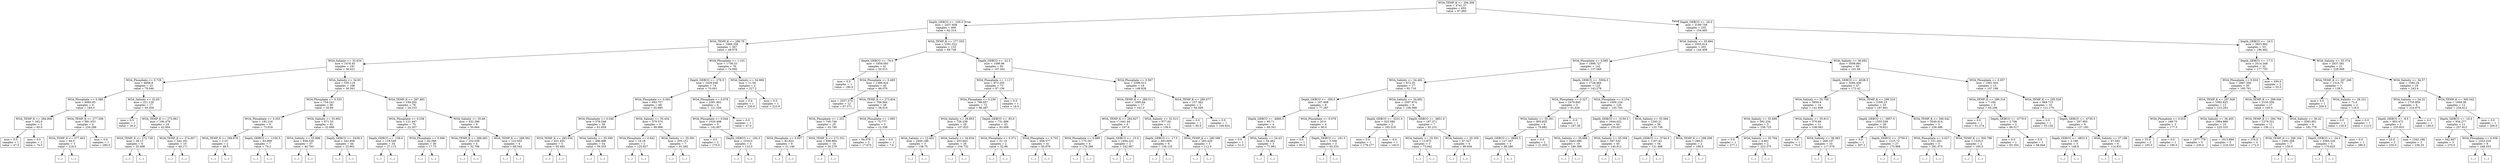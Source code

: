 digraph Tree {
node [shape=box] ;
0 [label="WOA_TEMP_K <= 294.306\nmse = 4741.37\nsamples = 655\nvalue = 97.893"] ;
1 [label="Depth_GEBCO <= -100.0\nmse = 2437.658\nsamples = 400\nvalue = 62.314"] ;
0 -> 1 [labeldistance=2.5, labelangle=45, headlabel="True"] ;
2 [label="WOA_TEMP_K <= 288.79\nmse = 1868.358\nsamples = 267\nvalue = 48.078"] ;
1 -> 2 ;
3 [label="WOA_Salinity <= 33.634\nmse = 1476.45\nsamples = 191\nvalue = 36.621"] ;
2 -> 3 ;
4 [label="WOA_Phosphate <= 0.729\nmse = 6008.8\nsamples = 23\nvalue = 79.046"] ;
3 -> 4 ;
5 [label="WOA_Phosphate <= 0.389\nmse = 6683.85\nsamples = 6\nvalue = 183.5"] ;
4 -> 5 ;
6 [label="WOA_TEMP_K <= 284.006\nmse = 162.0\nsamples = 2\nvalue = 65.0"] ;
5 -> 6 ;
7 [label="mse = 0.0\nsamples = 1\nvalue = 47.0"] ;
6 -> 7 ;
8 [label="mse = 0.0\nsamples = 1\nvalue = 74.0"] ;
6 -> 8 ;
9 [label="WOA_TEMP_K <= 277.506\nmse = 881.633\nsamples = 4\nvalue = 234.286"] ;
5 -> 9 ;
10 [label="WOA_TEMP_K <= 277.403\nmse = 64.0\nsamples = 3\nvalue = 216.0"] ;
9 -> 10 ;
11 [label="(...)"] ;
10 -> 11 ;
12 [label="(...)"] ;
10 -> 12 ;
13 [label="mse = 0.0\nsamples = 1\nvalue = 280.0"] ;
9 -> 13 ;
14 [label="WOA_Salinity <= 32.65\nmse = 221.126\nsamples = 17\nvalue = 40.359"] ;
4 -> 14 ;
15 [label="mse = 0.0\nsamples = 1\nvalue = 20.0"] ;
14 -> 15 ;
16 [label="WOA_TEMP_K <= 273.961\nmse = 190.479\nsamples = 16\nvalue = 42.904"] ;
14 -> 16 ;
17 [label="WOA_TEMP_K <= 272.728\nmse = 28.13\nsamples = 6\nvalue = 35.498"] ;
16 -> 17 ;
18 [label="(...)"] ;
17 -> 18 ;
23 [label="(...)"] ;
17 -> 23 ;
28 [label="WOA_TEMP_K <= 274.007\nmse = 242.161\nsamples = 10\nvalue = 49.171"] ;
16 -> 28 ;
29 [label="(...)"] ;
28 -> 29 ;
32 [label="(...)"] ;
28 -> 32 ;
41 [label="WOA_Salinity <= 34.93\nmse = 535.119\nsamples = 168\nvalue = 30.561"] ;
3 -> 41 ;
42 [label="WOA_Phosphate <= 0.533\nmse = 754.241\nsamples = 90\nvalue = 35.84"] ;
41 -> 42 ;
43 [label="WOA_Phosphate <= 0.353\nmse = 192.216\nsamples = 9\nvalue = 73.618"] ;
42 -> 43 ;
44 [label="WOA_TEMP_K <= 284.676\nmse = 2.25\nsamples = 2\nvalue = 48.5"] ;
43 -> 44 ;
45 [label="(...)"] ;
44 -> 45 ;
46 [label="(...)"] ;
44 -> 46 ;
47 [label="Depth_GEBCO <= -1330.5\nmse = 63.069\nsamples = 7\nvalue = 79.2"] ;
43 -> 47 ;
48 [label="(...)"] ;
47 -> 48 ;
51 [label="(...)"] ;
47 -> 51 ;
58 [label="WOA_Salinity <= 33.902\nmse = 671.53\nsamples = 81\nvalue = 32.668"] ;
42 -> 58 ;
59 [label="WOA_Salinity <= 33.899\nmse = 938.529\nsamples = 37\nvalue = 40.793"] ;
58 -> 59 ;
60 [label="(...)"] ;
59 -> 60 ;
129 [label="(...)"] ;
59 -> 129 ;
130 [label="Depth_GEBCO <= -5438.5\nmse = 342.958\nsamples = 44\nvalue = 25.801"] ;
58 -> 130 ;
131 [label="(...)"] ;
130 -> 131 ;
132 [label="(...)"] ;
130 -> 132 ;
217 [label="WOA_TEMP_K <= 287.483\nmse = 194.292\nsamples = 78\nvalue = 24.153"] ;
41 -> 217 ;
218 [label="WOA_Phosphate <= 0.538\nmse = 121.447\nsamples = 70\nvalue = 22.207"] ;
217 -> 218 ;
219 [label="Depth_GEBCO <= -139.0\nmse = 118.548\nsamples = 34\nvalue = 27.115"] ;
218 -> 219 ;
220 [label="(...)"] ;
219 -> 220 ;
249 [label="(...)"] ;
219 -> 249 ;
260 [label="WOA_Phosphate <= 0.566\nmse = 82.068\nsamples = 36\nvalue = 17.73"] ;
218 -> 260 ;
261 [label="(...)"] ;
260 -> 261 ;
276 [label="(...)"] ;
260 -> 276 ;
287 [label="WOA_Salinity <= 35.68\nmse = 432.396\nsamples = 8\nvalue = 50.664"] ;
217 -> 287 ;
288 [label="WOA_TEMP_K <= 288.283\nmse = 102.638\nsamples = 4\nvalue = 32.786"] ;
287 -> 288 ;
289 [label="(...)"] ;
288 -> 289 ;
294 [label="(...)"] ;
288 -> 294 ;
295 [label="WOA_TEMP_K <= 288.362\nmse = 122.932\nsamples = 4\nvalue = 68.542"] ;
287 -> 295 ;
296 [label="(...)"] ;
295 -> 296 ;
299 [label="(...)"] ;
295 -> 299 ;
300 [label="WOA_Phosphate <= 1.101\nmse = 1756.33\nsamples = 76\nvalue = 74.992"] ;
2 -> 300 ;
301 [label="Depth_GEBCO <= -278.5\nmse = 1029.046\nsamples = 74\nvalue = 70.001"] ;
300 -> 301 ;
302 [label="WOA_Phosphate <= 0.563\nmse = 692.757\nsamples = 68\nvalue = 65.895"] ;
301 -> 302 ;
303 [label="WOA_Phosphate <= 0.046\nmse = 576.548\nsamples = 59\nvalue = 61.859"] ;
302 -> 303 ;
304 [label="WOA_TEMP_K <= 293.034\nmse = 431.455\nsamples = 5\nvalue = 95.482"] ;
303 -> 304 ;
305 [label="(...)"] ;
304 -> 305 ;
308 [label="(...)"] ;
304 -> 308 ;
311 [label="WOA_Salinity <= 35.599\nmse = 496.896\nsamples = 54\nvalue = 59.355"] ;
303 -> 311 ;
312 [label="(...)"] ;
311 -> 312 ;
359 [label="(...)"] ;
311 -> 359 ;
404 [label="WOA_Salinity <= 35.434\nmse = 379.574\nsamples = 9\nvalue = 99.868"] ;
302 -> 404 ;
405 [label="WOA_Phosphate <= 0.642\nmse = 18.16\nsamples = 2\nvalue = 125.627"] ;
404 -> 405 ;
406 [label="(...)"] ;
405 -> 406 ;
407 [label="(...)"] ;
405 -> 407 ;
408 [label="WOA_Salinity <= 35.591\nmse = 205.151\nsamples = 7\nvalue = 91.282"] ;
404 -> 408 ;
409 [label="(...)"] ;
408 -> 409 ;
416 [label="(...)"] ;
408 -> 416 ;
421 [label="WOA_Phosphate <= 0.079\nmse = 2381.802\nsamples = 6\nvalue = 121.556"] ;
301 -> 421 ;
422 [label="WOA_Phosphate <= 0.044\nmse = 1020.408\nsamples = 5\nvalue = 142.857"] ;
421 -> 422 ;
423 [label="mse = 0.0\nsamples = 2\nvalue = 170.0"] ;
422 -> 423 ;
424 [label="Depth_GEBCO <= -182.0\nmse = 1016.0\nsamples = 3\nvalue = 132.0"] ;
422 -> 424 ;
425 [label="(...)"] ;
424 -> 425 ;
428 [label="(...)"] ;
424 -> 428 ;
429 [label="mse = 0.0\nsamples = 1\nvalue = 47.0"] ;
421 -> 429 ;
430 [label="WOA_Salinity <= 34.969\nmse = 11.56\nsamples = 2\nvalue = 227.2"] ;
300 -> 430 ;
431 [label="mse = 0.0\nsamples = 1\nvalue = 230.6"] ;
430 -> 431 ;
432 [label="mse = 0.0\nsamples = 1\nvalue = 223.8"] ;
430 -> 432 ;
433 [label="WOA_TEMP_K <= 277.555\nmse = 2391.522\nsamples = 133\nvalue = 89.748"] ;
1 -> 433 ;
434 [label="Depth_GEBCO <= -76.0\nmse = 1859.593\nsamples = 41\nvalue = 50.015"] ;
433 -> 434 ;
435 [label="mse = 0.0\nsamples = 1\nvalue = 180.0"] ;
434 -> 435 ;
436 [label="WOA_Phosphate <= 0.485\nmse = 1388.424\nsamples = 40\nvalue = 46.076"] ;
434 -> 436 ;
437 [label="mse = 2557.374\nsamples = 12\nvalue = 67.571"] ;
436 -> 437 ;
438 [label="WOA_TEMP_K <= 273.834\nmse = 766.944\nsamples = 28\nvalue = 38.618"] ;
436 -> 438 ;
439 [label="WOA_Phosphate <= 1.251\nmse = 740.746\nsamples = 25\nvalue = 43.746"] ;
438 -> 439 ;
440 [label="WOA_Phosphate <= 0.937\nmse = 82.823\nsamples = 9\nvalue = 31.146"] ;
439 -> 440 ;
441 [label="(...)"] ;
440 -> 441 ;
442 [label="(...)"] ;
440 -> 442 ;
445 [label="WOA_TEMP_K <= 272.351\nmse = 956.894\nsamples = 16\nvalue = 50.279"] ;
439 -> 445 ;
446 [label="(...)"] ;
445 -> 446 ;
461 [label="(...)"] ;
445 -> 461 ;
464 [label="WOA_Phosphate <= 1.095\nmse = 75.777\nsamples = 3\nvalue = 12.338"] ;
438 -> 464 ;
465 [label="mse = 94.576\nsamples = 2\nvalue = 17.675"] ;
464 -> 465 ;
466 [label="mse = 0.0\nsamples = 1\nvalue = 7.0"] ;
464 -> 466 ;
467 [label="Depth_GEBCO <= -22.5\nmse = 1599.96\nsamples = 92\nvalue = 107.641"] ;
433 -> 467 ;
468 [label="WOA_Phosphate <= 1.117\nmse = 873.355\nsamples = 73\nvalue = 97.156"] ;
467 -> 468 ;
469 [label="WOA_Phosphate <= 0.239\nmse = 780.957\nsamples = 72\nvalue = 98.487"] ;
468 -> 469 ;
470 [label="WOA_Salinity <= 28.853\nmse = 726.238\nsamples = 29\nvalue = 107.825"] ;
469 -> 470 ;
471 [label="WOA_Salinity <= 12.401\nmse = 2400.188\nsamples = 3\nvalue = 138.75"] ;
470 -> 471 ;
472 [label="(...)"] ;
471 -> 472 ;
473 [label="(...)"] ;
471 -> 473 ;
476 [label="WOA_Salinity <= 34.634\nmse = 453.643\nsamples = 26\nvalue = 104.732"] ;
470 -> 476 ;
477 [label="(...)"] ;
476 -> 477 ;
494 [label="(...)"] ;
476 -> 494 ;
511 [label="Depth_GEBCO <= -83.0\nmse = 731.886\nsamples = 43\nvalue = 93.008"] ;
469 -> 511 ;
512 [label="WOA_Phosphate <= 0.371\nmse = 31.19\nsamples = 2\nvalue = 52.86"] ;
511 -> 512 ;
513 [label="(...)"] ;
512 -> 513 ;
514 [label="(...)"] ;
512 -> 514 ;
515 [label="WOA_Phosphate <= 0.703\nmse = 658.577\nsamples = 41\nvalue = 95.876"] ;
511 -> 515 ;
516 [label="(...)"] ;
515 -> 516 ;
577 [label="(...)"] ;
515 -> 577 ;
578 [label="mse = 0.0\nsamples = 1\nvalue = 18.0"] ;
468 -> 578 ;
579 [label="WOA_Phosphate <= 0.567\nmse = 2299.013\nsamples = 19\nvalue = 149.928"] ;
467 -> 579 ;
580 [label="WOA_TEMP_K <= 289.511\nmse = 1995.84\nsamples = 17\nvalue = 161.0"] ;
579 -> 580 ;
581 [label="WOA_TEMP_K <= 283.827\nmse = 1441.44\nsamples = 6\nvalue = 197.6"] ;
580 -> 581 ;
582 [label="WOA_Phosphate <= 0.488\nmse = 175.347\nsamples = 4\nvalue = 178.286"] ;
581 -> 582 ;
583 [label="(...)"] ;
582 -> 583 ;
584 [label="(...)"] ;
582 -> 584 ;
587 [label="Depth_GEBCO <= -15.5\nmse = 1494.222\nsamples = 2\nvalue = 242.667"] ;
581 -> 587 ;
588 [label="(...)"] ;
587 -> 588 ;
589 [label="(...)"] ;
587 -> 589 ;
590 [label="WOA_Salinity <= 32.513\nmse = 877.04\nsamples = 11\nvalue = 136.6"] ;
580 -> 590 ;
591 [label="Depth_GEBCO <= -17.5\nmse = 403.609\nsamples = 6\nvalue = 158.125"] ;
590 -> 591 ;
592 [label="(...)"] ;
591 -> 592 ;
593 [label="(...)"] ;
591 -> 593 ;
602 [label="WOA_TEMP_K <= 290.589\nmse = 283.429\nsamples = 5\nvalue = 112.0"] ;
590 -> 602 ;
603 [label="(...)"] ;
602 -> 603 ;
604 [label="(...)"] ;
602 -> 604 ;
611 [label="WOA_TEMP_K <= 280.077\nmse = 137.362\nsamples = 2\nvalue = 94.569"] ;
579 -> 611 ;
612 [label="mse = 0.0\nsamples = 1\nvalue = 85.0"] ;
611 -> 612 ;
613 [label="mse = 0.0\nsamples = 1\nvalue = 108.924"] ;
611 -> 613 ;
614 [label="Depth_GEBCO <= -26.0\nmse = 3189.759\nsamples = 255\nvalue = 154.483"] ;
0 -> 614 [labeldistance=2.5, labelangle=-45, headlabel="False"] ;
615 [label="WOA_Salinity <= 35.694\nmse = 2505.914\nsamples = 202\nvalue = 144.408"] ;
614 -> 615 ;
616 [label="WOA_Phosphate <= 0.085\nmse = 1898.727\nsamples = 142\nvalue = 137.069"] ;
615 -> 616 ;
617 [label="WOA_Salinity <= 34.482\nmse = 872.35\nsamples = 17\nvalue = 92.716"] ;
616 -> 617 ;
618 [label="Depth_GEBCO <= -356.0\nmse = 167.608\nsamples = 8\nvalue = 77.287"] ;
617 -> 618 ;
619 [label="Depth_GEBCO <= -4806.5\nmse = 95.71\nsamples = 4\nvalue = 69.341"] ;
618 -> 619 ;
620 [label="mse = 0.0\nsamples = 1\nvalue = 51.0"] ;
619 -> 620 ;
621 [label="WOA_Salinity <= 34.43\nmse = 54.462\nsamples = 3\nvalue = 71.961"] ;
619 -> 621 ;
622 [label="(...)"] ;
621 -> 622 ;
625 [label="(...)"] ;
621 -> 625 ;
626 [label="WOA_Phosphate <= 0.078\nmse = 20.0\nsamples = 4\nvalue = 90.0"] ;
618 -> 626 ;
627 [label="mse = 0.0\nsamples = 1\nvalue = 85.0"] ;
626 -> 627 ;
628 [label="Depth_GEBCO <= -161.5\nmse = 5.556\nsamples = 3\nvalue = 93.333"] ;
626 -> 628 ;
629 [label="(...)"] ;
628 -> 629 ;
630 [label="(...)"] ;
628 -> 630 ;
633 [label="WOA_Salinity <= 34.692\nmse = 1097.974\nsamples = 9\nvalue = 106.089"] ;
617 -> 633 ;
634 [label="Depth_GEBCO <= -3231.0\nmse = 325.586\nsamples = 2\nvalue = 165.518"] ;
633 -> 634 ;
635 [label="mse = 0.0\nsamples = 1\nvalue = 178.277"] ;
634 -> 635 ;
636 [label="mse = -0.0\nsamples = 1\nvalue = 140.0"] ;
634 -> 636 ;
637 [label="Depth_GEBCO <= -4851.0\nmse = 187.371\nsamples = 7\nvalue = 91.231"] ;
633 -> 637 ;
638 [label="WOA_Salinity <= 35.591\nmse = 13.875\nsamples = 3\nvalue = 73.842"] ;
637 -> 638 ;
639 [label="(...)"] ;
638 -> 639 ;
642 [label="(...)"] ;
638 -> 642 ;
643 [label="WOA_Salinity <= 35.359\nmse = 47.327\nsamples = 4\nvalue = 99.926"] ;
637 -> 643 ;
644 [label="(...)"] ;
643 -> 644 ;
649 [label="(...)"] ;
643 -> 649 ;
650 [label="Depth_GEBCO <= -5584.0\nmse = 1728.464\nsamples = 125\nvalue = 143.278"] ;
616 -> 650 ;
651 [label="WOA_Phosphate <= 0.327\nmse = 1679.845\nsamples = 5\nvalue = 91.826"] ;
650 -> 651 ;
652 [label="WOA_Salinity <= 35.361\nmse = 605.835\nsamples = 4\nvalue = 79.882"] ;
651 -> 652 ;
653 [label="Depth_GEBCO <= -6665.5\nmse = 127.347\nsamples = 3\nvalue = 88.286"] ;
652 -> 653 ;
654 [label="(...)"] ;
653 -> 654 ;
657 [label="(...)"] ;
653 -> 657 ;
658 [label="mse = 0.0\nsamples = 1\nvalue = 21.053"] ;
652 -> 658 ;
659 [label="mse = -0.0\nsamples = 1\nvalue = 187.38"] ;
651 -> 659 ;
660 [label="WOA_Phosphate <= 0.154\nmse = 1600.134\nsamples = 120\nvalue = 145.703"] ;
650 -> 660 ;
661 [label="Depth_GEBCO <= -3150.5\nmse = 1644.022\nsamples = 64\nvalue = 155.927"] ;
660 -> 661 ;
662 [label="WOA_Salinity <= 35.688\nmse = 2402.096\nsamples = 19\nvalue = 186.398"] ;
661 -> 662 ;
663 [label="(...)"] ;
662 -> 663 ;
694 [label="(...)"] ;
662 -> 694 ;
695 [label="WOA_Salinity <= 35.358\nmse = 587.532\nsamples = 45\nvalue = 140.912"] ;
661 -> 695 ;
696 [label="(...)"] ;
695 -> 696 ;
753 [label="(...)"] ;
695 -> 753 ;
754 [label="WOA_Salinity <= 35.584\nmse = 1283.21\nsamples = 56\nvalue = 133.736"] ;
660 -> 754 ;
755 [label="Depth_GEBCO <= -3744.0\nmse = 1167.43\nsamples = 54\nvalue = 131.468"] ;
754 -> 755 ;
756 [label="(...)"] ;
755 -> 756 ;
797 [label="(...)"] ;
755 -> 797 ;
852 [label="WOA_TEMP_K <= 298.208\nmse = 288.0\nsamples = 2\nvalue = 198.0"] ;
754 -> 852 ;
853 [label="(...)"] ;
852 -> 853 ;
854 [label="(...)"] ;
852 -> 854 ;
855 [label="WOA_Salinity <= 36.692\nmse = 3508.891\nsamples = 60\nvalue = 161.66"] ;
615 -> 855 ;
856 [label="Depth_GEBCO <= -4028.5\nmse = 3284.456\nsamples = 47\nvalue = 172.42"] ;
855 -> 856 ;
857 [label="WOA_Salinity <= 35.758\nmse = 3859.4\nsamples = 14\nvalue = 141.939"] ;
856 -> 857 ;
858 [label="WOA_Salinity <= 35.699\nmse = 592.234\nsamples = 3\nvalue = 238.725"] ;
857 -> 858 ;
859 [label="mse = 0.0\nsamples = 1\nvalue = 277.1"] ;
858 -> 859 ;
860 [label="WOA_Salinity <= 35.704\nmse = 4.461\nsamples = 2\nvalue = 223.375"] ;
858 -> 860 ;
861 [label="(...)"] ;
860 -> 861 ;
862 [label="(...)"] ;
860 -> 862 ;
863 [label="WOA_Salinity <= 35.913\nmse = 576.69\nsamples = 11\nvalue = 108.063"] ;
857 -> 863 ;
864 [label="mse = 0.0\nsamples = 1\nvalue = 70.0"] ;
863 -> 864 ;
865 [label="WOA_Salinity <= 36.063\nmse = 268.107\nsamples = 10\nvalue = 117.579"] ;
863 -> 865 ;
866 [label="(...)"] ;
865 -> 866 ;
867 [label="(...)"] ;
865 -> 867 ;
884 [label="WOA_TEMP_K <= 299.316\nmse = 2300.15\nsamples = 33\nvalue = 187.661"] ;
856 -> 884 ;
885 [label="Depth_GEBCO <= -3957.0\nmse = 1555.539\nsamples = 28\nvalue = 178.821"] ;
884 -> 885 ;
886 [label="mse = 0.0\nsamples = 1\nvalue = 307.2"] ;
885 -> 886 ;
887 [label="Depth_GEBCO <= -3759.5\nmse = 1215.72\nsamples = 27\nvalue = 175.968"] ;
885 -> 887 ;
888 [label="(...)"] ;
887 -> 888 ;
891 [label="(...)"] ;
887 -> 891 ;
926 [label="WOA_TEMP_K <= 300.542\nmse = 3549.014\nsamples = 5\nvalue = 238.488"] ;
884 -> 926 ;
927 [label="WOA_Phosphate <= 0.027\nmse = 151.202\nsamples = 3\nvalue = 291.975"] ;
926 -> 927 ;
928 [label="(...)"] ;
927 -> 928 ;
929 [label="(...)"] ;
927 -> 929 ;
932 [label="WOA_TEMP_K <= 300.788\nmse = 1225.0\nsamples = 2\nvalue = 185.0"] ;
926 -> 932 ;
933 [label="(...)"] ;
932 -> 933 ;
934 [label="(...)"] ;
932 -> 934 ;
935 [label="WOA_Phosphate <= 0.057\nmse = 1091.503\nsamples = 13\nvalue = 107.186"] ;
855 -> 935 ;
936 [label="WOA_TEMP_K <= 296.316\nmse = 7.184\nsamples = 3\nvalue = 65.206"] ;
935 -> 936 ;
937 [label="mse = 0.0\nsamples = 1\nvalue = 61.274"] ;
936 -> 937 ;
938 [label="Depth_GEBCO <= -4770.0\nmse = 2.706\nsamples = 2\nvalue = 66.517"] ;
936 -> 938 ;
939 [label="mse = 0.0\nsamples = 1\nvalue = 65.354"] ;
938 -> 939 ;
940 [label="mse = 0.0\nsamples = 1\nvalue = 68.844"] ;
938 -> 940 ;
941 [label="WOA_TEMP_K <= 295.529\nmse = 669.715\nsamples = 10\nvalue = 121.179"] ;
935 -> 941 ;
942 [label="mse = 0.0\nsamples = 1\nvalue = 55.126"] ;
941 -> 942 ;
943 [label="Depth_GEBCO <= -4735.5\nmse = 297.905\nsamples = 9\nvalue = 127.183"] ;
941 -> 943 ;
944 [label="Depth_GEBCO <= -4823.0\nmse = 2.186\nsamples = 3\nvalue = 148.8"] ;
943 -> 944 ;
945 [label="(...)"] ;
944 -> 945 ;
948 [label="(...)"] ;
944 -> 948 ;
949 [label="WOA_Salinity <= 37.196\nmse = 47.292\nsamples = 6\nvalue = 114.831"] ;
943 -> 949 ;
950 [label="(...)"] ;
949 -> 950 ;
957 [label="(...)"] ;
949 -> 957 ;
960 [label="Depth_GEBCO <= -16.5\nmse = 3853.992\nsamples = 53\nvalue = 196.462"] ;
614 -> 960 ;
961 [label="Depth_GEBCO <= -17.5\nmse = 3514.348\nsamples = 32\nvalue = 177.755"] ;
960 -> 961 ;
962 [label="WOA_Phosphate <= 0.024\nmse = 2667.356\nsamples = 30\nvalue = 185.761"] ;
961 -> 962 ;
963 [label="WOA_TEMP_K <= 297.926\nmse = 1982.825\nsamples = 13\nvalue = 215.263"] ;
962 -> 963 ;
964 [label="WOA_Phosphate <= 0.019\nmse = 168.75\nsamples = 3\nvalue = 177.5"] ;
963 -> 964 ;
965 [label="mse = 25.0\nsamples = 2\nvalue = 165.0"] ;
964 -> 965 ;
966 [label="mse = 0.0\nsamples = 1\nvalue = 190.0"] ;
964 -> 966 ;
967 [label="WOA_Salinity <= 36.405\nmse = 1984.889\nsamples = 10\nvalue = 225.333"] ;
963 -> 967 ;
968 [label="mse = 1977.778\nsamples = 5\nvalue = 230.0"] ;
967 -> 968 ;
969 [label="mse = 1913.889\nsamples = 5\nvalue = 218.333"] ;
967 -> 969 ;
970 [label="WOA_TEMP_K <= 299.046\nmse = 2105.556\nsamples = 17\nvalue = 165.0"] ;
962 -> 970 ;
971 [label="WOA_TEMP_K <= 294.764\nmse = 1279.321\nsamples = 11\nvalue = 156.111"] ;
970 -> 971 ;
972 [label="mse = 376.0\nsamples = 4\nvalue = 172.0"] ;
971 -> 972 ;
973 [label="WOA_TEMP_K <= 296.104\nmse = 1492.308\nsamples = 7\nvalue = 150.0"] ;
971 -> 973 ;
974 [label="(...)"] ;
973 -> 974 ;
975 [label="(...)"] ;
973 -> 975 ;
980 [label="WOA_Salinity <= 36.42\nmse = 3283.951\nsamples = 6\nvalue = 182.778"] ;
970 -> 980 ;
981 [label="Depth_GEBCO <= -24.0\nmse = 2365.234\nsamples = 5\nvalue = 170.625"] ;
980 -> 981 ;
982 [label="(...)"] ;
981 -> 982 ;
983 [label="(...)"] ;
981 -> 983 ;
984 [label="mse = 0.0\nsamples = 1\nvalue = 280.0"] ;
980 -> 984 ;
985 [label="mse = 450.0\nsamples = 2\nvalue = 55.0"] ;
961 -> 985 ;
986 [label="WOA_Salinity <= 33.374\nmse = 2837.581\nsamples = 21\nvalue = 228.069"] ;
960 -> 986 ;
987 [label="WOA_TEMP_K <= 297.266\nmse = 1314.75\nsamples = 3\nvalue = 138.5"] ;
986 -> 987 ;
988 [label="mse = 0.0\nsamples = 1\nvalue = 200.0"] ;
987 -> 988 ;
989 [label="WOA_Salinity <= 28.231\nmse = 72.0\nsamples = 2\nvalue = 118.0"] ;
987 -> 989 ;
990 [label="mse = 0.0\nsamples = 1\nvalue = 130.0"] ;
989 -> 990 ;
991 [label="mse = 0.0\nsamples = 1\nvalue = 112.0"] ;
989 -> 991 ;
992 [label="WOA_Salinity <= 34.57\nmse = 1592.24\nsamples = 18\nvalue = 242.4"] ;
986 -> 992 ;
993 [label="WOA_Salinity <= 34.32\nmse = 1755.859\nsamples = 6\nvalue = 216.875"] ;
992 -> 993 ;
994 [label="Depth_GEBCO <= -9.5\nmse = 903.472\nsamples = 5\nvalue = 235.833"] ;
993 -> 994 ;
995 [label="mse = 25.0\nsamples = 2\nvalue = 235.0"] ;
994 -> 995 ;
996 [label="mse = 1342.188\nsamples = 3\nvalue = 236.25"] ;
994 -> 996 ;
997 [label="mse = 0.0\nsamples = 1\nvalue = 160.0"] ;
993 -> 997 ;
998 [label="WOA_TEMP_K <= 300.542\nmse = 1064.36\nsamples = 12\nvalue = 254.412"] ;
992 -> 998 ;
999 [label="Depth_GEBCO <= -10.0\nmse = 934.277\nsamples = 11\nvalue = 257.812"] ;
998 -> 999 ;
1000 [label="mse = 542.857\nsamples = 3\nvalue = 270.0"] ;
999 -> 1000 ;
1001 [label="WOA_Phosphate <= 0.038\nmse = 1033.333\nsamples = 8\nvalue = 248.333"] ;
999 -> 1001 ;
1002 [label="(...)"] ;
1001 -> 1002 ;
1007 [label="(...)"] ;
1001 -> 1007 ;
1010 [label="mse = 0.0\nsamples = 1\nvalue = 200.0"] ;
998 -> 1010 ;
}